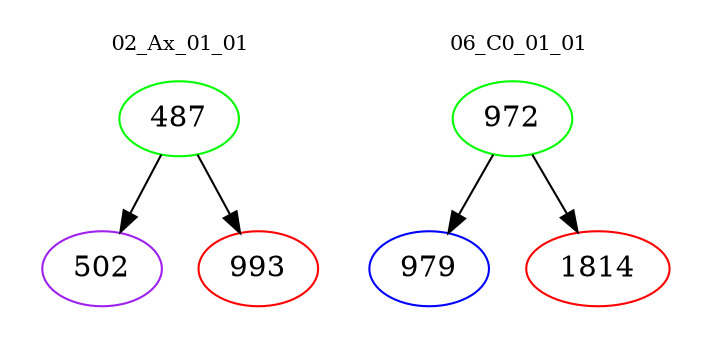 digraph{
subgraph cluster_0 {
color = white
label = "02_Ax_01_01";
fontsize=10;
T0_487 [label="487", color="green"]
T0_487 -> T0_502 [color="black"]
T0_502 [label="502", color="purple"]
T0_487 -> T0_993 [color="black"]
T0_993 [label="993", color="red"]
}
subgraph cluster_1 {
color = white
label = "06_C0_01_01";
fontsize=10;
T1_972 [label="972", color="green"]
T1_972 -> T1_979 [color="black"]
T1_979 [label="979", color="blue"]
T1_972 -> T1_1814 [color="black"]
T1_1814 [label="1814", color="red"]
}
}
